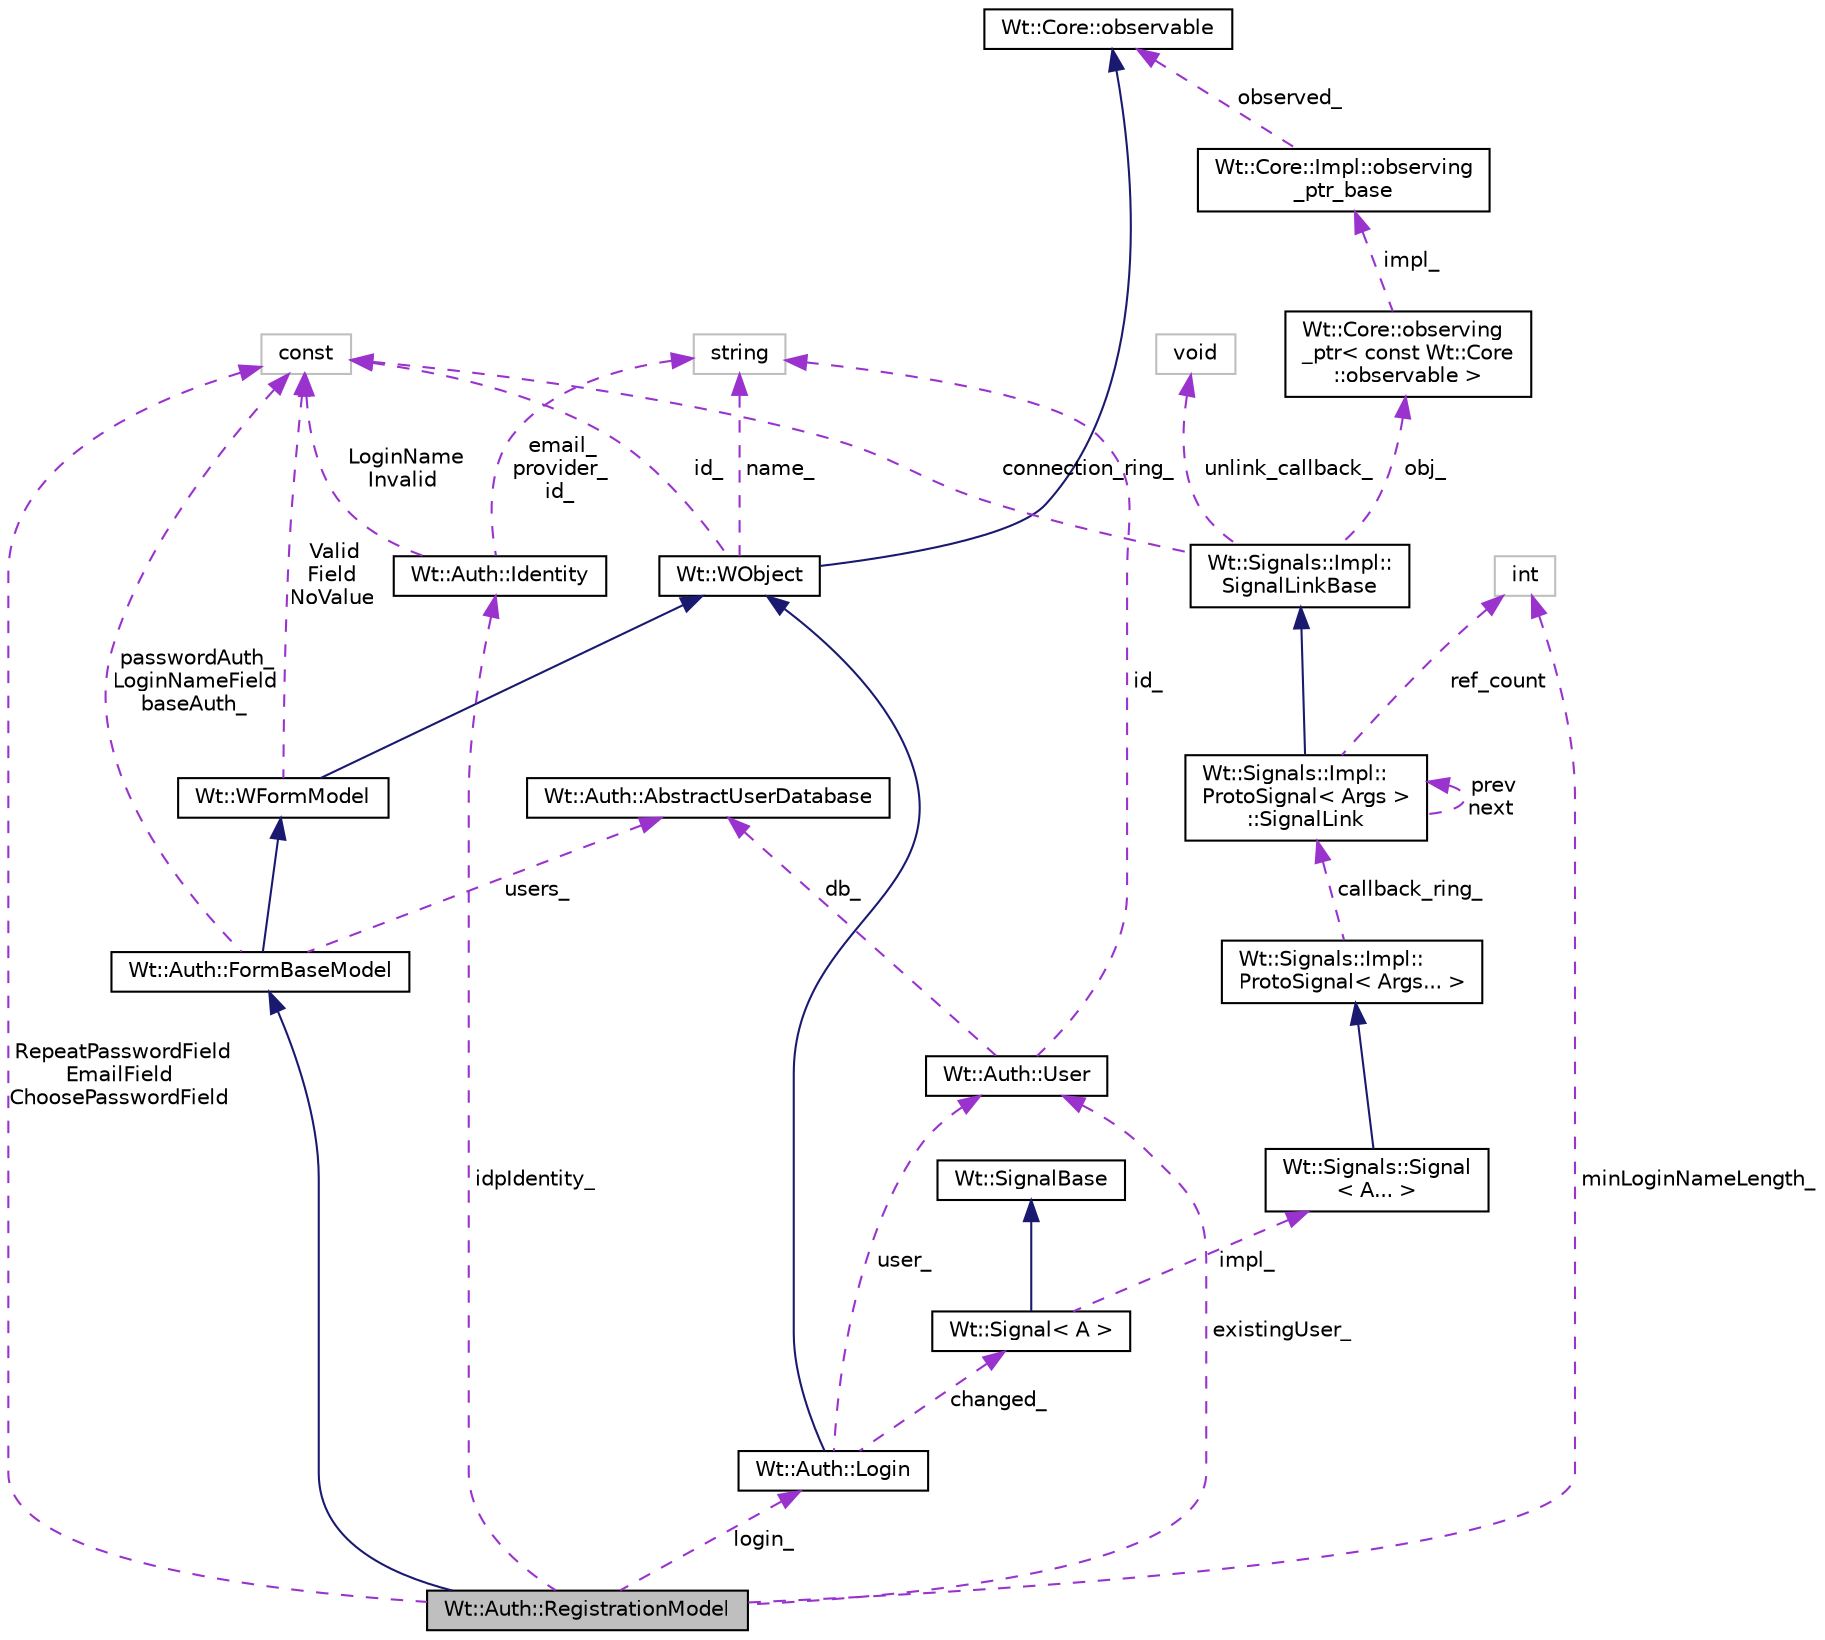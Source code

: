 digraph "Wt::Auth::RegistrationModel"
{
 // LATEX_PDF_SIZE
  edge [fontname="Helvetica",fontsize="10",labelfontname="Helvetica",labelfontsize="10"];
  node [fontname="Helvetica",fontsize="10",shape=record];
  Node1 [label="Wt::Auth::RegistrationModel",height=0.2,width=0.4,color="black", fillcolor="grey75", style="filled", fontcolor="black",tooltip="Model for implementing a registration view."];
  Node2 -> Node1 [dir="back",color="midnightblue",fontsize="10",style="solid",fontname="Helvetica"];
  Node2 [label="Wt::Auth::FormBaseModel",height=0.2,width=0.4,color="black", fillcolor="white", style="filled",URL="$classWt_1_1Auth_1_1FormBaseModel.html",tooltip="A base model class for authentication-related forms."];
  Node3 -> Node2 [dir="back",color="midnightblue",fontsize="10",style="solid",fontname="Helvetica"];
  Node3 [label="Wt::WFormModel",height=0.2,width=0.4,color="black", fillcolor="white", style="filled",URL="$classWt_1_1WFormModel.html",tooltip="A basic model class for forms."];
  Node4 -> Node3 [dir="back",color="midnightblue",fontsize="10",style="solid",fontname="Helvetica"];
  Node4 [label="Wt::WObject",height=0.2,width=0.4,color="black", fillcolor="white", style="filled",URL="$classWt_1_1WObject.html",tooltip="A base class for objects that participate in the signal/slot system."];
  Node5 -> Node4 [dir="back",color="midnightblue",fontsize="10",style="solid",fontname="Helvetica"];
  Node5 [label="Wt::Core::observable",height=0.2,width=0.4,color="black", fillcolor="white", style="filled",URL="$classWt_1_1Core_1_1observable.html",tooltip="A base class for objects whose life-time can be tracked."];
  Node6 -> Node4 [dir="back",color="darkorchid3",fontsize="10",style="dashed",label=" name_" ,fontname="Helvetica"];
  Node6 [label="string",height=0.2,width=0.4,color="grey75", fillcolor="white", style="filled",tooltip=" "];
  Node7 -> Node4 [dir="back",color="darkorchid3",fontsize="10",style="dashed",label=" id_" ,fontname="Helvetica"];
  Node7 [label="const",height=0.2,width=0.4,color="grey75", fillcolor="white", style="filled",tooltip=" "];
  Node7 -> Node3 [dir="back",color="darkorchid3",fontsize="10",style="dashed",label=" Valid\nField\nNoValue" ,fontname="Helvetica"];
  Node7 -> Node2 [dir="back",color="darkorchid3",fontsize="10",style="dashed",label=" passwordAuth_\nLoginNameField\nbaseAuth_" ,fontname="Helvetica"];
  Node8 -> Node2 [dir="back",color="darkorchid3",fontsize="10",style="dashed",label=" users_" ,fontname="Helvetica"];
  Node8 [label="Wt::Auth::AbstractUserDatabase",height=0.2,width=0.4,color="black", fillcolor="white", style="filled",URL="$classWt_1_1Auth_1_1AbstractUserDatabase.html",tooltip="Abstract interface for an authentication user database."];
  Node9 -> Node1 [dir="back",color="darkorchid3",fontsize="10",style="dashed",label=" login_" ,fontname="Helvetica"];
  Node9 [label="Wt::Auth::Login",height=0.2,width=0.4,color="black", fillcolor="white", style="filled",URL="$classWt_1_1Auth_1_1Login.html",tooltip="A class that manages the current login state."];
  Node4 -> Node9 [dir="back",color="midnightblue",fontsize="10",style="solid",fontname="Helvetica"];
  Node10 -> Node9 [dir="back",color="darkorchid3",fontsize="10",style="dashed",label=" changed_" ,fontname="Helvetica"];
  Node10 [label="Wt::Signal\< A \>",height=0.2,width=0.4,color="black", fillcolor="white", style="filled",URL="$classWt_1_1Signal.html",tooltip="A signal that propagates events to listeners."];
  Node11 -> Node10 [dir="back",color="midnightblue",fontsize="10",style="solid",fontname="Helvetica"];
  Node11 [label="Wt::SignalBase",height=0.2,width=0.4,color="black", fillcolor="white", style="filled",URL="$classWt_1_1SignalBase.html",tooltip="Abstract base class of a signal."];
  Node12 -> Node10 [dir="back",color="darkorchid3",fontsize="10",style="dashed",label=" impl_" ,fontname="Helvetica"];
  Node12 [label="Wt::Signals::Signal\l\< A... \>",height=0.2,width=0.4,color="black", fillcolor="white", style="filled",URL="$structWt_1_1Signals_1_1Signal.html",tooltip=" "];
  Node13 -> Node12 [dir="back",color="midnightblue",fontsize="10",style="solid",fontname="Helvetica"];
  Node13 [label="Wt::Signals::Impl::\lProtoSignal\< Args... \>",height=0.2,width=0.4,color="black", fillcolor="white", style="filled",URL="$classWt_1_1Signals_1_1Impl_1_1ProtoSignal.html",tooltip=" "];
  Node14 -> Node13 [dir="back",color="darkorchid3",fontsize="10",style="dashed",label=" callback_ring_" ,fontname="Helvetica"];
  Node14 [label="Wt::Signals::Impl::\lProtoSignal\< Args \>\l::SignalLink",height=0.2,width=0.4,color="black", fillcolor="white", style="filled",URL="$structWt_1_1Signals_1_1Impl_1_1ProtoSignal_1_1SignalLink.html",tooltip=" "];
  Node15 -> Node14 [dir="back",color="midnightblue",fontsize="10",style="solid",fontname="Helvetica"];
  Node15 [label="Wt::Signals::Impl::\lSignalLinkBase",height=0.2,width=0.4,color="black", fillcolor="white", style="filled",URL="$classWt_1_1Signals_1_1Impl_1_1SignalLinkBase.html",tooltip=" "];
  Node16 -> Node15 [dir="back",color="darkorchid3",fontsize="10",style="dashed",label=" unlink_callback_" ,fontname="Helvetica"];
  Node16 [label="void",height=0.2,width=0.4,color="grey75", fillcolor="white", style="filled",tooltip=" "];
  Node17 -> Node15 [dir="back",color="darkorchid3",fontsize="10",style="dashed",label=" obj_" ,fontname="Helvetica"];
  Node17 [label="Wt::Core::observing\l_ptr\< const Wt::Core\l::observable \>",height=0.2,width=0.4,color="black", fillcolor="white", style="filled",URL="$classWt_1_1Core_1_1observing__ptr.html",tooltip=" "];
  Node18 -> Node17 [dir="back",color="darkorchid3",fontsize="10",style="dashed",label=" impl_" ,fontname="Helvetica"];
  Node18 [label="Wt::Core::Impl::observing\l_ptr_base",height=0.2,width=0.4,color="black", fillcolor="white", style="filled",URL="$structWt_1_1Core_1_1Impl_1_1observing__ptr__base.html",tooltip=" "];
  Node5 -> Node18 [dir="back",color="darkorchid3",fontsize="10",style="dashed",label=" observed_" ,fontname="Helvetica"];
  Node7 -> Node15 [dir="back",color="darkorchid3",fontsize="10",style="dashed",label=" connection_ring_" ,fontname="Helvetica"];
  Node19 -> Node14 [dir="back",color="darkorchid3",fontsize="10",style="dashed",label=" ref_count" ,fontname="Helvetica"];
  Node19 [label="int",height=0.2,width=0.4,color="grey75", fillcolor="white", style="filled",tooltip=" "];
  Node14 -> Node14 [dir="back",color="darkorchid3",fontsize="10",style="dashed",label=" prev\nnext" ,fontname="Helvetica"];
  Node20 -> Node9 [dir="back",color="darkorchid3",fontsize="10",style="dashed",label=" user_" ,fontname="Helvetica"];
  Node20 [label="Wt::Auth::User",height=0.2,width=0.4,color="black", fillcolor="white", style="filled",URL="$classWt_1_1Auth_1_1User.html",tooltip="A user."];
  Node6 -> Node20 [dir="back",color="darkorchid3",fontsize="10",style="dashed",label=" id_" ,fontname="Helvetica"];
  Node8 -> Node20 [dir="back",color="darkorchid3",fontsize="10",style="dashed",label=" db_" ,fontname="Helvetica"];
  Node20 -> Node1 [dir="back",color="darkorchid3",fontsize="10",style="dashed",label=" existingUser_" ,fontname="Helvetica"];
  Node19 -> Node1 [dir="back",color="darkorchid3",fontsize="10",style="dashed",label=" minLoginNameLength_" ,fontname="Helvetica"];
  Node7 -> Node1 [dir="back",color="darkorchid3",fontsize="10",style="dashed",label=" RepeatPasswordField\nEmailField\nChoosePasswordField" ,fontname="Helvetica"];
  Node21 -> Node1 [dir="back",color="darkorchid3",fontsize="10",style="dashed",label=" idpIdentity_" ,fontname="Helvetica"];
  Node21 [label="Wt::Auth::Identity",height=0.2,width=0.4,color="black", fillcolor="white", style="filled",URL="$classWt_1_1Auth_1_1Identity.html",tooltip="A class that represents a user identity."];
  Node6 -> Node21 [dir="back",color="darkorchid3",fontsize="10",style="dashed",label=" email_\nprovider_\nid_" ,fontname="Helvetica"];
  Node7 -> Node21 [dir="back",color="darkorchid3",fontsize="10",style="dashed",label=" LoginName\nInvalid" ,fontname="Helvetica"];
}
